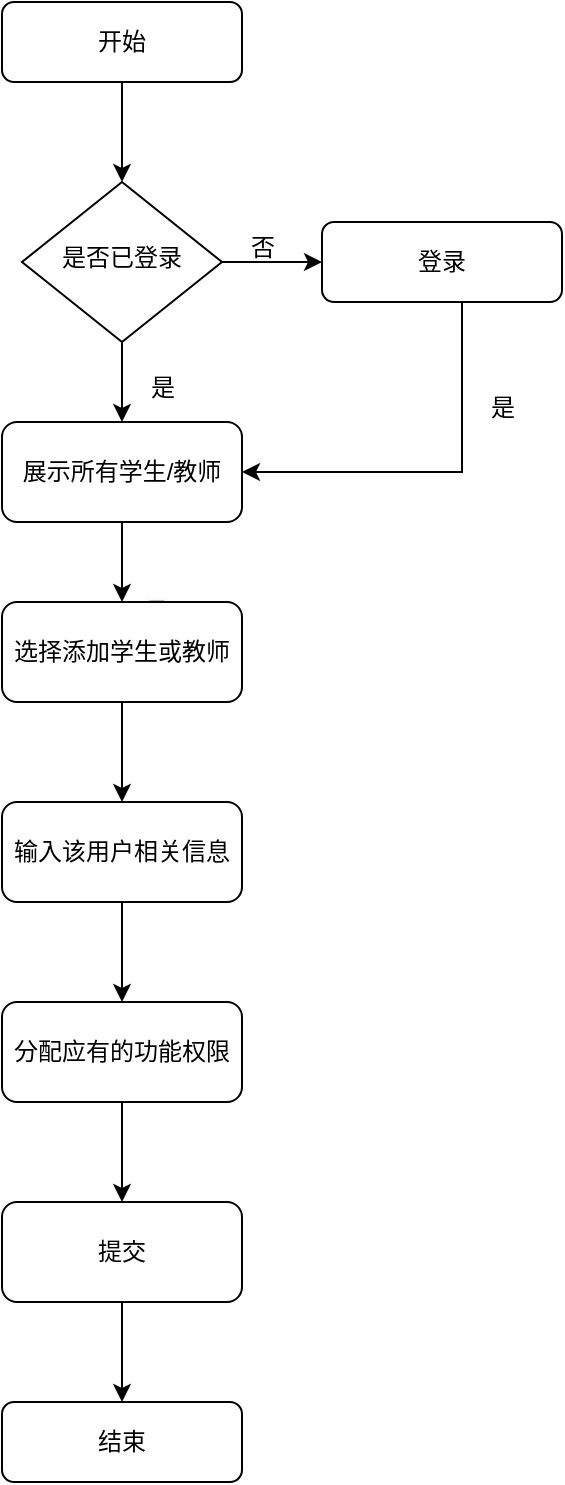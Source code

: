 <mxfile version="22.0.4" type="github">
  <diagram id="C5RBs43oDa-KdzZeNtuy" name="Page-1">
    <mxGraphModel dx="1562" dy="830" grid="1" gridSize="10" guides="1" tooltips="1" connect="1" arrows="1" fold="1" page="1" pageScale="1" pageWidth="827" pageHeight="1169" math="0" shadow="0">
      <root>
        <mxCell id="WIyWlLk6GJQsqaUBKTNV-0" />
        <mxCell id="WIyWlLk6GJQsqaUBKTNV-1" parent="WIyWlLk6GJQsqaUBKTNV-0" />
        <mxCell id="NRAUaiZb2Z6uQUg8wJ3K-41" value="" style="edgeStyle=orthogonalEdgeStyle;rounded=0;orthogonalLoop=1;jettySize=auto;html=1;" edge="1" parent="WIyWlLk6GJQsqaUBKTNV-1" source="NRAUaiZb2Z6uQUg8wJ3K-18" target="NRAUaiZb2Z6uQUg8wJ3K-21">
          <mxGeometry relative="1" as="geometry" />
        </mxCell>
        <mxCell id="NRAUaiZb2Z6uQUg8wJ3K-18" value="开始" style="rounded=1;whiteSpace=wrap;html=1;fontSize=12;glass=0;strokeWidth=1;shadow=0;" vertex="1" parent="WIyWlLk6GJQsqaUBKTNV-1">
          <mxGeometry x="170" y="90" width="120" height="40" as="geometry" />
        </mxCell>
        <mxCell id="NRAUaiZb2Z6uQUg8wJ3K-36" value="" style="edgeStyle=orthogonalEdgeStyle;rounded=0;orthogonalLoop=1;jettySize=auto;html=1;" edge="1" parent="WIyWlLk6GJQsqaUBKTNV-1" source="NRAUaiZb2Z6uQUg8wJ3K-21" target="NRAUaiZb2Z6uQUg8wJ3K-30">
          <mxGeometry relative="1" as="geometry" />
        </mxCell>
        <mxCell id="NRAUaiZb2Z6uQUg8wJ3K-38" value="" style="edgeStyle=orthogonalEdgeStyle;rounded=0;orthogonalLoop=1;jettySize=auto;html=1;" edge="1" parent="WIyWlLk6GJQsqaUBKTNV-1" source="NRAUaiZb2Z6uQUg8wJ3K-21" target="NRAUaiZb2Z6uQUg8wJ3K-22">
          <mxGeometry relative="1" as="geometry" />
        </mxCell>
        <mxCell id="NRAUaiZb2Z6uQUg8wJ3K-21" value="是否已登录" style="rhombus;whiteSpace=wrap;html=1;shadow=0;fontFamily=Helvetica;fontSize=12;align=center;strokeWidth=1;spacing=6;spacingTop=-4;" vertex="1" parent="WIyWlLk6GJQsqaUBKTNV-1">
          <mxGeometry x="180" y="180" width="100" height="80" as="geometry" />
        </mxCell>
        <mxCell id="NRAUaiZb2Z6uQUg8wJ3K-40" value="" style="edgeStyle=orthogonalEdgeStyle;rounded=0;orthogonalLoop=1;jettySize=auto;html=1;entryX=1;entryY=0.5;entryDx=0;entryDy=0;" edge="1" parent="WIyWlLk6GJQsqaUBKTNV-1" source="NRAUaiZb2Z6uQUg8wJ3K-22" target="NRAUaiZb2Z6uQUg8wJ3K-30">
          <mxGeometry relative="1" as="geometry">
            <mxPoint x="390" y="310" as="targetPoint" />
            <Array as="points">
              <mxPoint x="400" y="325" />
            </Array>
          </mxGeometry>
        </mxCell>
        <mxCell id="NRAUaiZb2Z6uQUg8wJ3K-22" value="登录" style="rounded=1;whiteSpace=wrap;html=1;fontSize=12;glass=0;strokeWidth=1;shadow=0;" vertex="1" parent="WIyWlLk6GJQsqaUBKTNV-1">
          <mxGeometry x="330" y="200" width="120" height="40" as="geometry" />
        </mxCell>
        <mxCell id="NRAUaiZb2Z6uQUg8wJ3K-25" value="" style="edgeStyle=orthogonalEdgeStyle;rounded=0;orthogonalLoop=1;jettySize=auto;html=1;exitX=0.5;exitY=1;exitDx=0;exitDy=0;" edge="1" parent="WIyWlLk6GJQsqaUBKTNV-1" source="NRAUaiZb2Z6uQUg8wJ3K-31">
          <mxGeometry relative="1" as="geometry">
            <mxPoint x="230" y="380" as="sourcePoint" />
            <mxPoint x="230" y="490" as="targetPoint" />
          </mxGeometry>
        </mxCell>
        <mxCell id="NRAUaiZb2Z6uQUg8wJ3K-26" value="结束" style="rounded=1;whiteSpace=wrap;html=1;fontSize=12;glass=0;strokeWidth=1;shadow=0;" vertex="1" parent="WIyWlLk6GJQsqaUBKTNV-1">
          <mxGeometry x="170" y="790" width="120" height="40" as="geometry" />
        </mxCell>
        <mxCell id="NRAUaiZb2Z6uQUg8wJ3K-45" value="" style="edgeStyle=orthogonalEdgeStyle;rounded=0;orthogonalLoop=1;jettySize=auto;html=1;" edge="1" parent="WIyWlLk6GJQsqaUBKTNV-1" source="NRAUaiZb2Z6uQUg8wJ3K-27" target="NRAUaiZb2Z6uQUg8wJ3K-44">
          <mxGeometry relative="1" as="geometry" />
        </mxCell>
        <mxCell id="NRAUaiZb2Z6uQUg8wJ3K-27" value="分配应有的功能权限" style="rounded=1;whiteSpace=wrap;html=1;fontSize=12;glass=0;strokeWidth=1;shadow=0;" vertex="1" parent="WIyWlLk6GJQsqaUBKTNV-1">
          <mxGeometry x="170" y="590" width="120" height="50" as="geometry" />
        </mxCell>
        <mxCell id="NRAUaiZb2Z6uQUg8wJ3K-28" value="&lt;span style=&quot;color: rgb(0, 0, 0); font-family: Helvetica; font-size: 11px; font-style: normal; font-variant-ligatures: normal; font-variant-caps: normal; font-weight: 400; letter-spacing: normal; orphans: 2; text-align: center; text-indent: 0px; text-transform: none; widows: 2; word-spacing: 0px; -webkit-text-stroke-width: 0px; background-color: rgb(251, 251, 251); text-decoration-thickness: initial; text-decoration-style: initial; text-decoration-color: initial; float: none; display: inline !important;&quot;&gt;是&lt;/span&gt;" style="text;whiteSpace=wrap;html=1;" vertex="1" parent="WIyWlLk6GJQsqaUBKTNV-1">
          <mxGeometry x="240" y="380" width="50" height="40" as="geometry" />
        </mxCell>
        <mxCell id="NRAUaiZb2Z6uQUg8wJ3K-29" value="" style="edgeStyle=orthogonalEdgeStyle;rounded=0;orthogonalLoop=1;jettySize=auto;html=1;" edge="1" parent="WIyWlLk6GJQsqaUBKTNV-1" source="NRAUaiZb2Z6uQUg8wJ3K-30" target="NRAUaiZb2Z6uQUg8wJ3K-31">
          <mxGeometry relative="1" as="geometry" />
        </mxCell>
        <mxCell id="NRAUaiZb2Z6uQUg8wJ3K-30" value="展示所有学生/教师" style="rounded=1;whiteSpace=wrap;html=1;fontSize=12;glass=0;strokeWidth=1;shadow=0;" vertex="1" parent="WIyWlLk6GJQsqaUBKTNV-1">
          <mxGeometry x="170" y="300" width="120" height="50" as="geometry" />
        </mxCell>
        <mxCell id="NRAUaiZb2Z6uQUg8wJ3K-31" value="选择添加学生或教师" style="rounded=1;whiteSpace=wrap;html=1;fontSize=12;glass=0;strokeWidth=1;shadow=0;" vertex="1" parent="WIyWlLk6GJQsqaUBKTNV-1">
          <mxGeometry x="170" y="390" width="120" height="50" as="geometry" />
        </mxCell>
        <mxCell id="NRAUaiZb2Z6uQUg8wJ3K-32" value="" style="edgeStyle=orthogonalEdgeStyle;rounded=0;orthogonalLoop=1;jettySize=auto;html=1;" edge="1" parent="WIyWlLk6GJQsqaUBKTNV-1" source="NRAUaiZb2Z6uQUg8wJ3K-33" target="NRAUaiZb2Z6uQUg8wJ3K-27">
          <mxGeometry relative="1" as="geometry" />
        </mxCell>
        <mxCell id="NRAUaiZb2Z6uQUg8wJ3K-33" value="输入该用户相关信息" style="rounded=1;whiteSpace=wrap;html=1;fontSize=12;glass=0;strokeWidth=1;shadow=0;" vertex="1" parent="WIyWlLk6GJQsqaUBKTNV-1">
          <mxGeometry x="170" y="490" width="120" height="50" as="geometry" />
        </mxCell>
        <mxCell id="NRAUaiZb2Z6uQUg8wJ3K-37" value="是" style="text;html=1;align=center;verticalAlign=middle;resizable=0;points=[];autosize=1;strokeColor=none;fillColor=none;" vertex="1" parent="WIyWlLk6GJQsqaUBKTNV-1">
          <mxGeometry x="230" y="268" width="40" height="30" as="geometry" />
        </mxCell>
        <mxCell id="NRAUaiZb2Z6uQUg8wJ3K-42" value="否" style="text;html=1;align=center;verticalAlign=middle;resizable=0;points=[];autosize=1;strokeColor=none;fillColor=none;" vertex="1" parent="WIyWlLk6GJQsqaUBKTNV-1">
          <mxGeometry x="280" y="198" width="40" height="30" as="geometry" />
        </mxCell>
        <mxCell id="NRAUaiZb2Z6uQUg8wJ3K-43" value="是" style="text;html=1;align=center;verticalAlign=middle;resizable=0;points=[];autosize=1;strokeColor=none;fillColor=none;" vertex="1" parent="WIyWlLk6GJQsqaUBKTNV-1">
          <mxGeometry x="400" y="278" width="40" height="30" as="geometry" />
        </mxCell>
        <mxCell id="NRAUaiZb2Z6uQUg8wJ3K-46" value="" style="edgeStyle=orthogonalEdgeStyle;rounded=0;orthogonalLoop=1;jettySize=auto;html=1;" edge="1" parent="WIyWlLk6GJQsqaUBKTNV-1" source="NRAUaiZb2Z6uQUg8wJ3K-44" target="NRAUaiZb2Z6uQUg8wJ3K-26">
          <mxGeometry relative="1" as="geometry" />
        </mxCell>
        <mxCell id="NRAUaiZb2Z6uQUg8wJ3K-44" value="提交" style="rounded=1;whiteSpace=wrap;html=1;fontSize=12;glass=0;strokeWidth=1;shadow=0;" vertex="1" parent="WIyWlLk6GJQsqaUBKTNV-1">
          <mxGeometry x="170" y="690" width="120" height="50" as="geometry" />
        </mxCell>
      </root>
    </mxGraphModel>
  </diagram>
</mxfile>
